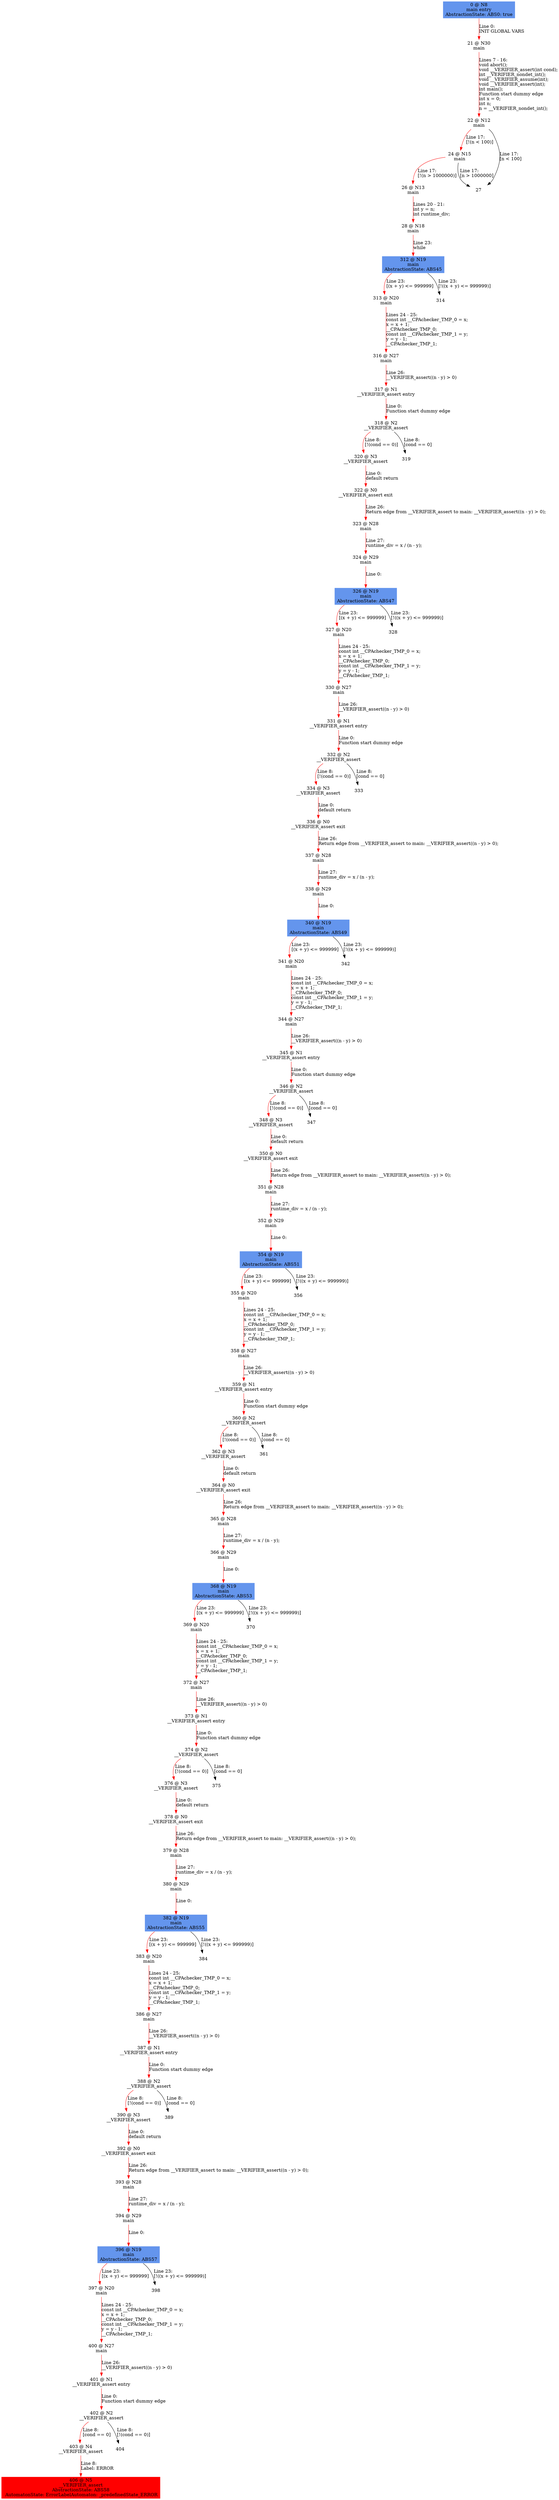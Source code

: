 digraph ARG {
node [style="filled" shape="box" color="white"]
0 [fillcolor="cornflowerblue" label="0 @ N8\nmain entry\nAbstractionState: ABS0: true\n" id="0"]
21 [label="21 @ N30\nmain\n" id="21"]
22 [label="22 @ N12\nmain\n" id="22"]
24 [label="24 @ N15\nmain\n" id="24"]
26 [label="26 @ N13\nmain\n" id="26"]
28 [label="28 @ N18\nmain\n" id="28"]
312 [fillcolor="cornflowerblue" label="312 @ N19\nmain\nAbstractionState: ABS45\n" id="312"]
313 [label="313 @ N20\nmain\n" id="313"]
316 [label="316 @ N27\nmain\n" id="316"]
317 [label="317 @ N1\n__VERIFIER_assert entry\n" id="317"]
318 [label="318 @ N2\n__VERIFIER_assert\n" id="318"]
320 [label="320 @ N3\n__VERIFIER_assert\n" id="320"]
322 [label="322 @ N0\n__VERIFIER_assert exit\n" id="322"]
323 [label="323 @ N28\nmain\n" id="323"]
324 [label="324 @ N29\nmain\n" id="324"]
326 [fillcolor="cornflowerblue" label="326 @ N19\nmain\nAbstractionState: ABS47\n" id="326"]
327 [label="327 @ N20\nmain\n" id="327"]
330 [label="330 @ N27\nmain\n" id="330"]
331 [label="331 @ N1\n__VERIFIER_assert entry\n" id="331"]
332 [label="332 @ N2\n__VERIFIER_assert\n" id="332"]
334 [label="334 @ N3\n__VERIFIER_assert\n" id="334"]
336 [label="336 @ N0\n__VERIFIER_assert exit\n" id="336"]
337 [label="337 @ N28\nmain\n" id="337"]
338 [label="338 @ N29\nmain\n" id="338"]
340 [fillcolor="cornflowerblue" label="340 @ N19\nmain\nAbstractionState: ABS49\n" id="340"]
341 [label="341 @ N20\nmain\n" id="341"]
344 [label="344 @ N27\nmain\n" id="344"]
345 [label="345 @ N1\n__VERIFIER_assert entry\n" id="345"]
346 [label="346 @ N2\n__VERIFIER_assert\n" id="346"]
348 [label="348 @ N3\n__VERIFIER_assert\n" id="348"]
350 [label="350 @ N0\n__VERIFIER_assert exit\n" id="350"]
351 [label="351 @ N28\nmain\n" id="351"]
352 [label="352 @ N29\nmain\n" id="352"]
354 [fillcolor="cornflowerblue" label="354 @ N19\nmain\nAbstractionState: ABS51\n" id="354"]
355 [label="355 @ N20\nmain\n" id="355"]
358 [label="358 @ N27\nmain\n" id="358"]
359 [label="359 @ N1\n__VERIFIER_assert entry\n" id="359"]
360 [label="360 @ N2\n__VERIFIER_assert\n" id="360"]
362 [label="362 @ N3\n__VERIFIER_assert\n" id="362"]
364 [label="364 @ N0\n__VERIFIER_assert exit\n" id="364"]
365 [label="365 @ N28\nmain\n" id="365"]
366 [label="366 @ N29\nmain\n" id="366"]
368 [fillcolor="cornflowerblue" label="368 @ N19\nmain\nAbstractionState: ABS53\n" id="368"]
369 [label="369 @ N20\nmain\n" id="369"]
372 [label="372 @ N27\nmain\n" id="372"]
373 [label="373 @ N1\n__VERIFIER_assert entry\n" id="373"]
374 [label="374 @ N2\n__VERIFIER_assert\n" id="374"]
376 [label="376 @ N3\n__VERIFIER_assert\n" id="376"]
378 [label="378 @ N0\n__VERIFIER_assert exit\n" id="378"]
379 [label="379 @ N28\nmain\n" id="379"]
380 [label="380 @ N29\nmain\n" id="380"]
382 [fillcolor="cornflowerblue" label="382 @ N19\nmain\nAbstractionState: ABS55\n" id="382"]
383 [label="383 @ N20\nmain\n" id="383"]
386 [label="386 @ N27\nmain\n" id="386"]
387 [label="387 @ N1\n__VERIFIER_assert entry\n" id="387"]
388 [label="388 @ N2\n__VERIFIER_assert\n" id="388"]
390 [label="390 @ N3\n__VERIFIER_assert\n" id="390"]
392 [label="392 @ N0\n__VERIFIER_assert exit\n" id="392"]
393 [label="393 @ N28\nmain\n" id="393"]
394 [label="394 @ N29\nmain\n" id="394"]
396 [fillcolor="cornflowerblue" label="396 @ N19\nmain\nAbstractionState: ABS57\n" id="396"]
397 [label="397 @ N20\nmain\n" id="397"]
400 [label="400 @ N27\nmain\n" id="400"]
401 [label="401 @ N1\n__VERIFIER_assert entry\n" id="401"]
402 [label="402 @ N2\n__VERIFIER_assert\n" id="402"]
403 [label="403 @ N4\n__VERIFIER_assert\n" id="403"]
406 [fillcolor="red" label="406 @ N5\n__VERIFIER_assert\nAbstractionState: ABS58\n AutomatonState: ErrorLabelAutomaton: _predefinedState_ERROR\n" id="406"]
0 -> 21 [color="red" label="Line 0: \lINIT GLOBAL VARS\l" id="0 -> 21"]
21 -> 22 [color="red" label="Lines 7 - 16: \lvoid abort();\lvoid __VERIFIER_assert(int cond);\lint __VERIFIER_nondet_int();\lvoid __VERIFIER_assume(int);\lvoid __VERIFIER_assert(int);\lint main();\lFunction start dummy edge\lint x = 0;\lint n;\ln = __VERIFIER_nondet_int();\l" id="21 -> 22"]
22 -> 24 [color="red" label="Line 17: \l[!(n < 100)]\l" id="22 -> 24"]
22 -> 27 [label="Line 17: \l[n < 100]\l" id="22 -> 27"]
24 -> 26 [color="red" label="Line 17: \l[!(n > 1000000)]\l" id="24 -> 26"]
24 -> 27 [label="Line 17: \l[n > 1000000]\l" id="24 -> 27"]
26 -> 28 [color="red" label="Lines 20 - 21: \lint y = n;\lint runtime_div;\l" id="26 -> 28"]
28 -> 312 [color="red" label="Line 23: \lwhile\l" id="28 -> 312"]
312 -> 313 [color="red" label="Line 23: \l[(x + y) <= 999999]\l" id="312 -> 313"]
312 -> 314 [label="Line 23: \l[!((x + y) <= 999999)]\l" id="312 -> 314"]
313 -> 316 [color="red" label="Lines 24 - 25: \lconst int __CPAchecker_TMP_0 = x;\lx = x + 1;\l__CPAchecker_TMP_0;\lconst int __CPAchecker_TMP_1 = y;\ly = y - 1;\l__CPAchecker_TMP_1;\l" id="313 -> 316"]
316 -> 317 [color="red" label="Line 26: \l__VERIFIER_assert((n - y) > 0)\l" id="316 -> 317"]
317 -> 318 [color="red" label="Line 0: \lFunction start dummy edge\l" id="317 -> 318"]
318 -> 319 [label="Line 8: \l[cond == 0]\l" id="318 -> 319"]
318 -> 320 [color="red" label="Line 8: \l[!(cond == 0)]\l" id="318 -> 320"]
320 -> 322 [color="red" label="Line 0: \ldefault return\l" id="320 -> 322"]
322 -> 323 [color="red" label="Line 26: \lReturn edge from __VERIFIER_assert to main: __VERIFIER_assert((n - y) > 0);\l" id="322 -> 323"]
323 -> 324 [color="red" label="Line 27: \lruntime_div = x / (n - y);\l" id="323 -> 324"]
324 -> 326 [color="red" label="Line 0: \l\l" id="324 -> 326"]
326 -> 327 [color="red" label="Line 23: \l[(x + y) <= 999999]\l" id="326 -> 327"]
326 -> 328 [label="Line 23: \l[!((x + y) <= 999999)]\l" id="326 -> 328"]
327 -> 330 [color="red" label="Lines 24 - 25: \lconst int __CPAchecker_TMP_0 = x;\lx = x + 1;\l__CPAchecker_TMP_0;\lconst int __CPAchecker_TMP_1 = y;\ly = y - 1;\l__CPAchecker_TMP_1;\l" id="327 -> 330"]
330 -> 331 [color="red" label="Line 26: \l__VERIFIER_assert((n - y) > 0)\l" id="330 -> 331"]
331 -> 332 [color="red" label="Line 0: \lFunction start dummy edge\l" id="331 -> 332"]
332 -> 333 [label="Line 8: \l[cond == 0]\l" id="332 -> 333"]
332 -> 334 [color="red" label="Line 8: \l[!(cond == 0)]\l" id="332 -> 334"]
334 -> 336 [color="red" label="Line 0: \ldefault return\l" id="334 -> 336"]
336 -> 337 [color="red" label="Line 26: \lReturn edge from __VERIFIER_assert to main: __VERIFIER_assert((n - y) > 0);\l" id="336 -> 337"]
337 -> 338 [color="red" label="Line 27: \lruntime_div = x / (n - y);\l" id="337 -> 338"]
338 -> 340 [color="red" label="Line 0: \l\l" id="338 -> 340"]
340 -> 341 [color="red" label="Line 23: \l[(x + y) <= 999999]\l" id="340 -> 341"]
340 -> 342 [label="Line 23: \l[!((x + y) <= 999999)]\l" id="340 -> 342"]
341 -> 344 [color="red" label="Lines 24 - 25: \lconst int __CPAchecker_TMP_0 = x;\lx = x + 1;\l__CPAchecker_TMP_0;\lconst int __CPAchecker_TMP_1 = y;\ly = y - 1;\l__CPAchecker_TMP_1;\l" id="341 -> 344"]
344 -> 345 [color="red" label="Line 26: \l__VERIFIER_assert((n - y) > 0)\l" id="344 -> 345"]
345 -> 346 [color="red" label="Line 0: \lFunction start dummy edge\l" id="345 -> 346"]
346 -> 347 [label="Line 8: \l[cond == 0]\l" id="346 -> 347"]
346 -> 348 [color="red" label="Line 8: \l[!(cond == 0)]\l" id="346 -> 348"]
348 -> 350 [color="red" label="Line 0: \ldefault return\l" id="348 -> 350"]
350 -> 351 [color="red" label="Line 26: \lReturn edge from __VERIFIER_assert to main: __VERIFIER_assert((n - y) > 0);\l" id="350 -> 351"]
351 -> 352 [color="red" label="Line 27: \lruntime_div = x / (n - y);\l" id="351 -> 352"]
352 -> 354 [color="red" label="Line 0: \l\l" id="352 -> 354"]
354 -> 355 [color="red" label="Line 23: \l[(x + y) <= 999999]\l" id="354 -> 355"]
354 -> 356 [label="Line 23: \l[!((x + y) <= 999999)]\l" id="354 -> 356"]
355 -> 358 [color="red" label="Lines 24 - 25: \lconst int __CPAchecker_TMP_0 = x;\lx = x + 1;\l__CPAchecker_TMP_0;\lconst int __CPAchecker_TMP_1 = y;\ly = y - 1;\l__CPAchecker_TMP_1;\l" id="355 -> 358"]
358 -> 359 [color="red" label="Line 26: \l__VERIFIER_assert((n - y) > 0)\l" id="358 -> 359"]
359 -> 360 [color="red" label="Line 0: \lFunction start dummy edge\l" id="359 -> 360"]
360 -> 361 [label="Line 8: \l[cond == 0]\l" id="360 -> 361"]
360 -> 362 [color="red" label="Line 8: \l[!(cond == 0)]\l" id="360 -> 362"]
362 -> 364 [color="red" label="Line 0: \ldefault return\l" id="362 -> 364"]
364 -> 365 [color="red" label="Line 26: \lReturn edge from __VERIFIER_assert to main: __VERIFIER_assert((n - y) > 0);\l" id="364 -> 365"]
365 -> 366 [color="red" label="Line 27: \lruntime_div = x / (n - y);\l" id="365 -> 366"]
366 -> 368 [color="red" label="Line 0: \l\l" id="366 -> 368"]
368 -> 369 [color="red" label="Line 23: \l[(x + y) <= 999999]\l" id="368 -> 369"]
368 -> 370 [label="Line 23: \l[!((x + y) <= 999999)]\l" id="368 -> 370"]
369 -> 372 [color="red" label="Lines 24 - 25: \lconst int __CPAchecker_TMP_0 = x;\lx = x + 1;\l__CPAchecker_TMP_0;\lconst int __CPAchecker_TMP_1 = y;\ly = y - 1;\l__CPAchecker_TMP_1;\l" id="369 -> 372"]
372 -> 373 [color="red" label="Line 26: \l__VERIFIER_assert((n - y) > 0)\l" id="372 -> 373"]
373 -> 374 [color="red" label="Line 0: \lFunction start dummy edge\l" id="373 -> 374"]
374 -> 375 [label="Line 8: \l[cond == 0]\l" id="374 -> 375"]
374 -> 376 [color="red" label="Line 8: \l[!(cond == 0)]\l" id="374 -> 376"]
376 -> 378 [color="red" label="Line 0: \ldefault return\l" id="376 -> 378"]
378 -> 379 [color="red" label="Line 26: \lReturn edge from __VERIFIER_assert to main: __VERIFIER_assert((n - y) > 0);\l" id="378 -> 379"]
379 -> 380 [color="red" label="Line 27: \lruntime_div = x / (n - y);\l" id="379 -> 380"]
380 -> 382 [color="red" label="Line 0: \l\l" id="380 -> 382"]
382 -> 383 [color="red" label="Line 23: \l[(x + y) <= 999999]\l" id="382 -> 383"]
382 -> 384 [label="Line 23: \l[!((x + y) <= 999999)]\l" id="382 -> 384"]
383 -> 386 [color="red" label="Lines 24 - 25: \lconst int __CPAchecker_TMP_0 = x;\lx = x + 1;\l__CPAchecker_TMP_0;\lconst int __CPAchecker_TMP_1 = y;\ly = y - 1;\l__CPAchecker_TMP_1;\l" id="383 -> 386"]
386 -> 387 [color="red" label="Line 26: \l__VERIFIER_assert((n - y) > 0)\l" id="386 -> 387"]
387 -> 388 [color="red" label="Line 0: \lFunction start dummy edge\l" id="387 -> 388"]
388 -> 389 [label="Line 8: \l[cond == 0]\l" id="388 -> 389"]
388 -> 390 [color="red" label="Line 8: \l[!(cond == 0)]\l" id="388 -> 390"]
390 -> 392 [color="red" label="Line 0: \ldefault return\l" id="390 -> 392"]
392 -> 393 [color="red" label="Line 26: \lReturn edge from __VERIFIER_assert to main: __VERIFIER_assert((n - y) > 0);\l" id="392 -> 393"]
393 -> 394 [color="red" label="Line 27: \lruntime_div = x / (n - y);\l" id="393 -> 394"]
394 -> 396 [color="red" label="Line 0: \l\l" id="394 -> 396"]
396 -> 397 [color="red" label="Line 23: \l[(x + y) <= 999999]\l" id="396 -> 397"]
396 -> 398 [label="Line 23: \l[!((x + y) <= 999999)]\l" id="396 -> 398"]
397 -> 400 [color="red" label="Lines 24 - 25: \lconst int __CPAchecker_TMP_0 = x;\lx = x + 1;\l__CPAchecker_TMP_0;\lconst int __CPAchecker_TMP_1 = y;\ly = y - 1;\l__CPAchecker_TMP_1;\l" id="397 -> 400"]
400 -> 401 [color="red" label="Line 26: \l__VERIFIER_assert((n - y) > 0)\l" id="400 -> 401"]
401 -> 402 [color="red" label="Line 0: \lFunction start dummy edge\l" id="401 -> 402"]
402 -> 403 [color="red" label="Line 8: \l[cond == 0]\l" id="402 -> 403"]
402 -> 404 [label="Line 8: \l[!(cond == 0)]\l" id="402 -> 404"]
403 -> 406 [color="red" label="Line 8: \lLabel: ERROR\l" id="403 -> 406"]
}
